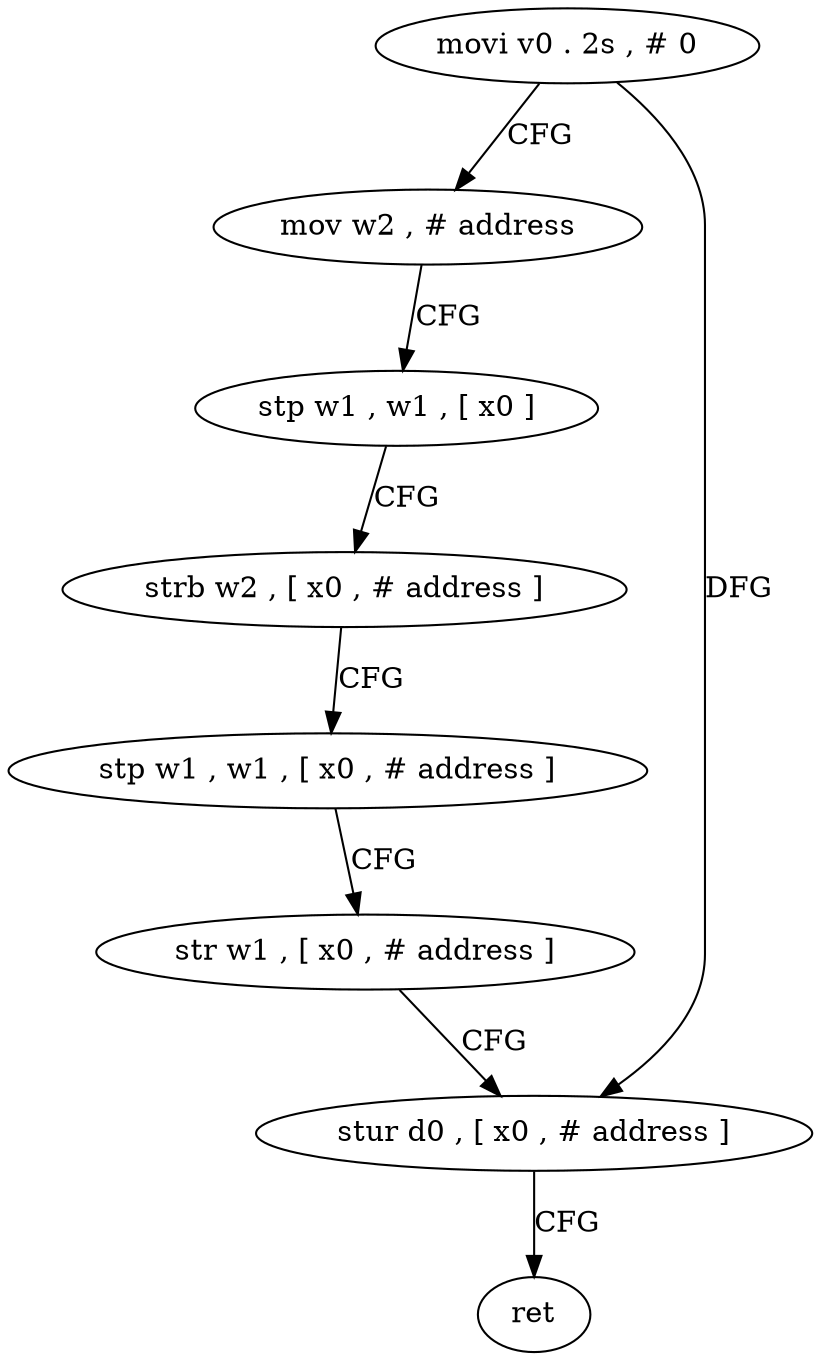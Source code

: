 digraph "func" {
"4316832" [label = "movi v0 . 2s , # 0" ]
"4316836" [label = "mov w2 , # address" ]
"4316840" [label = "stp w1 , w1 , [ x0 ]" ]
"4316844" [label = "strb w2 , [ x0 , # address ]" ]
"4316848" [label = "stp w1 , w1 , [ x0 , # address ]" ]
"4316852" [label = "str w1 , [ x0 , # address ]" ]
"4316856" [label = "stur d0 , [ x0 , # address ]" ]
"4316860" [label = "ret" ]
"4316832" -> "4316836" [ label = "CFG" ]
"4316832" -> "4316856" [ label = "DFG" ]
"4316836" -> "4316840" [ label = "CFG" ]
"4316840" -> "4316844" [ label = "CFG" ]
"4316844" -> "4316848" [ label = "CFG" ]
"4316848" -> "4316852" [ label = "CFG" ]
"4316852" -> "4316856" [ label = "CFG" ]
"4316856" -> "4316860" [ label = "CFG" ]
}
